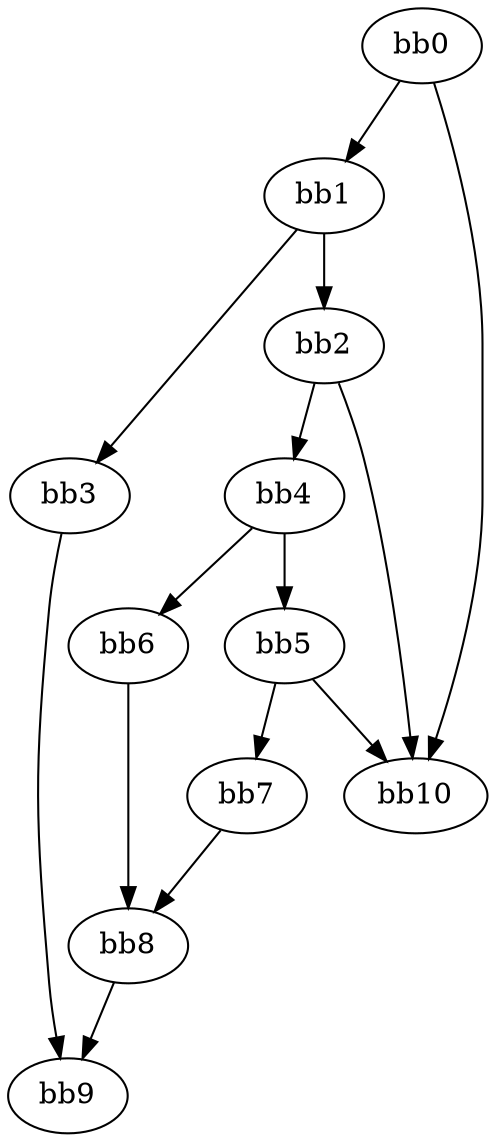 digraph {
    0 [ label = "bb0\l" ]
    1 [ label = "bb1\l" ]
    2 [ label = "bb2\l" ]
    3 [ label = "bb3\l" ]
    4 [ label = "bb4\l" ]
    5 [ label = "bb5\l" ]
    6 [ label = "bb6\l" ]
    7 [ label = "bb7\l" ]
    8 [ label = "bb8\l" ]
    9 [ label = "bb9\l" ]
    10 [ label = "bb10\l" ]
    0 -> 1 [ ]
    0 -> 10 [ ]
    1 -> 2 [ ]
    1 -> 3 [ ]
    2 -> 4 [ ]
    2 -> 10 [ ]
    3 -> 9 [ ]
    4 -> 5 [ ]
    4 -> 6 [ ]
    5 -> 7 [ ]
    5 -> 10 [ ]
    6 -> 8 [ ]
    7 -> 8 [ ]
    8 -> 9 [ ]
}


